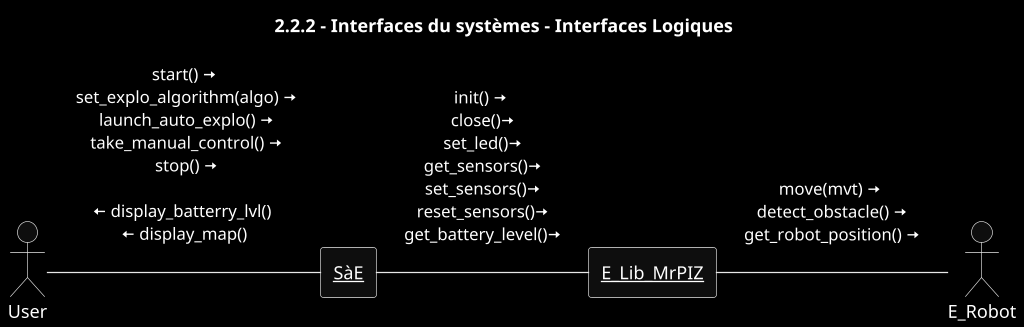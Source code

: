 @startuml
title 2.2.2 - Interfaces du systèmes - Interfaces Logiques
skinparam shadowing false
skinparam monochrome reverse
scale 1024*768
actor User as U
actor E_Robot as P

rectangle "<u>SàE</u>" as S{
}
rectangle "<u>E_Lib_MrPIZ</u>" as L{
}


U -right- S : start() <&arrow-right>\n set_explo_algorithm(algo) <&arrow-right>\n launch_auto_explo() <&arrow-right>\n take_manual_control() <&arrow-right>\n stop() <&arrow-right>\n \n<&arrow-left> display_batterry_lvl() \n <&arrow-left> display_map() \n
S-right-L : init() <&arrow-right> \n close()<&arrow-right> \n set_led()<&arrow-right> \n get_sensors()<&arrow-right> \n set_sensors()<&arrow-right> \n reset_sensors()<&arrow-right> \n get_battery_level()<&arrow-right> \n
L-right-P : move(mvt) <&arrow-right> \n detect_obstacle() <&arrow-right> \n get_robot_position() <&arrow-right> \n
@enduml